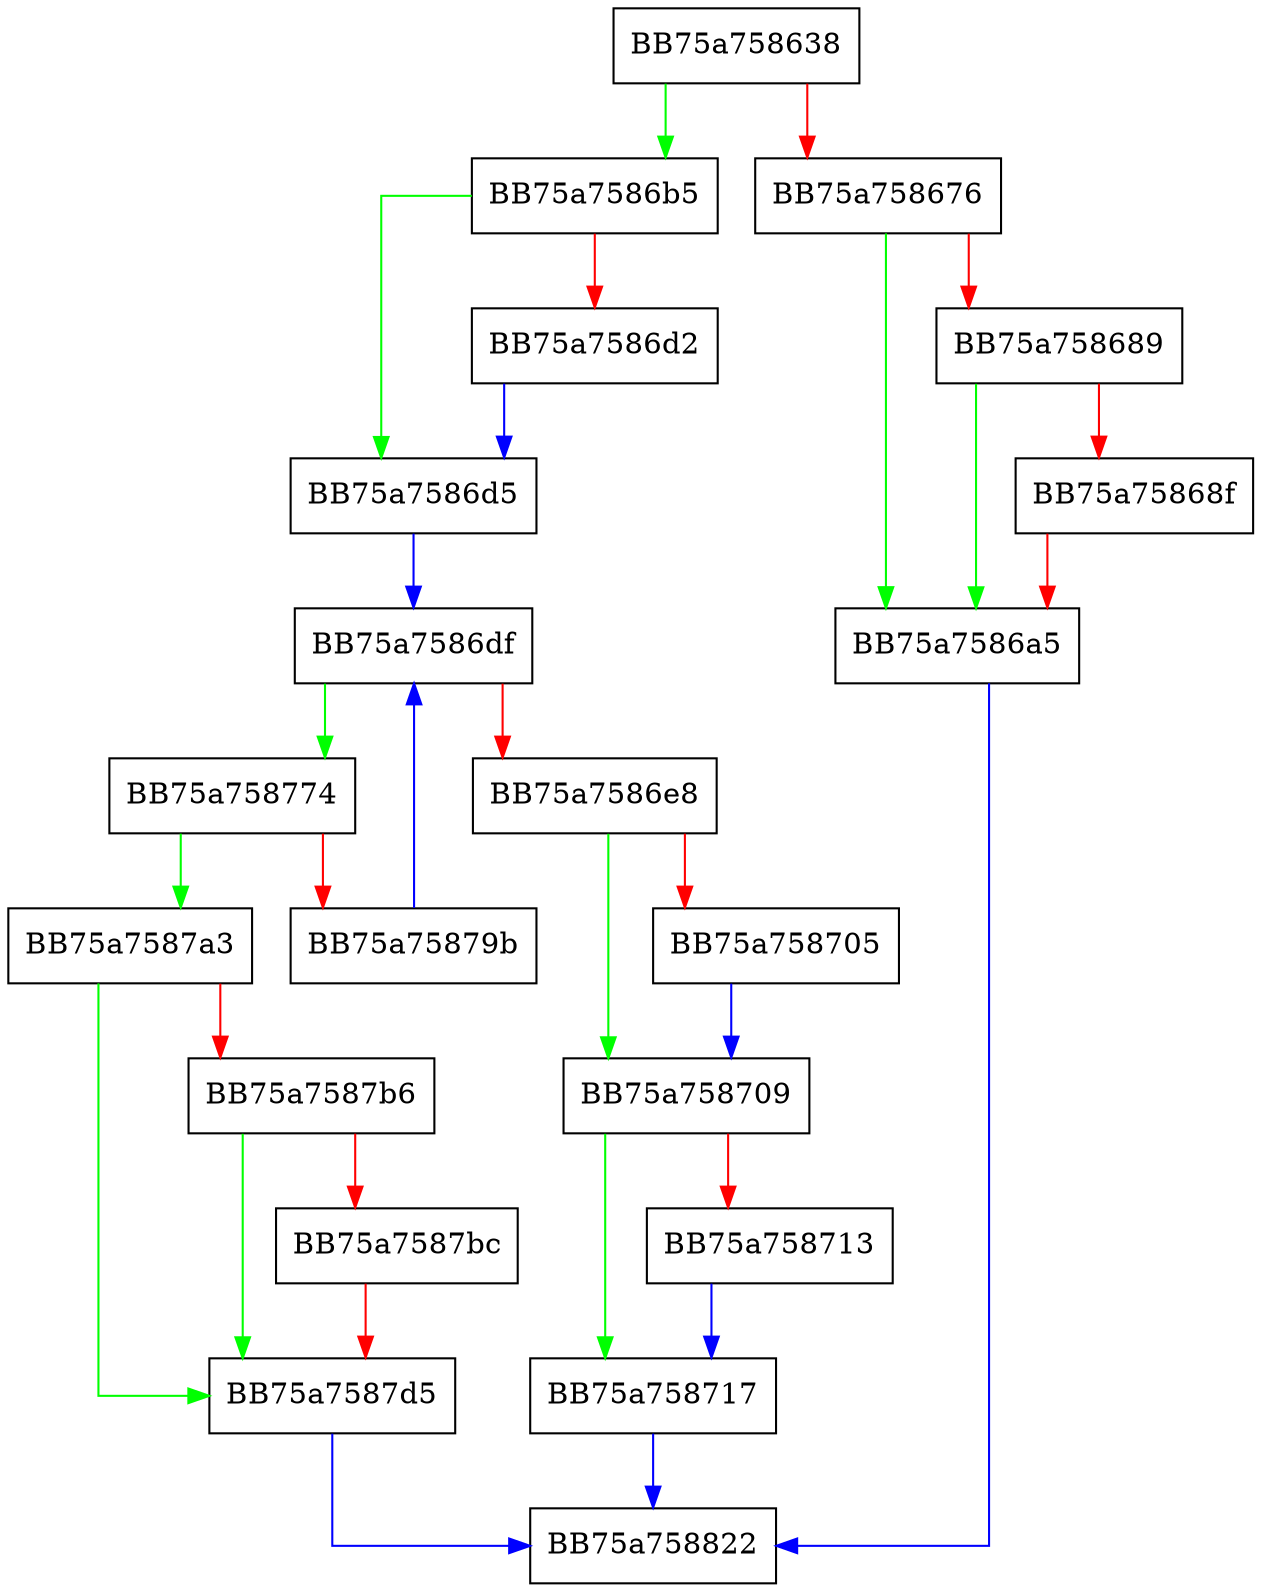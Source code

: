 digraph RegisterBmCloudContext {
  node [shape="box"];
  graph [splines=ortho];
  BB75a758638 -> BB75a7586b5 [color="green"];
  BB75a758638 -> BB75a758676 [color="red"];
  BB75a758676 -> BB75a7586a5 [color="green"];
  BB75a758676 -> BB75a758689 [color="red"];
  BB75a758689 -> BB75a7586a5 [color="green"];
  BB75a758689 -> BB75a75868f [color="red"];
  BB75a75868f -> BB75a7586a5 [color="red"];
  BB75a7586a5 -> BB75a758822 [color="blue"];
  BB75a7586b5 -> BB75a7586d5 [color="green"];
  BB75a7586b5 -> BB75a7586d2 [color="red"];
  BB75a7586d2 -> BB75a7586d5 [color="blue"];
  BB75a7586d5 -> BB75a7586df [color="blue"];
  BB75a7586df -> BB75a758774 [color="green"];
  BB75a7586df -> BB75a7586e8 [color="red"];
  BB75a7586e8 -> BB75a758709 [color="green"];
  BB75a7586e8 -> BB75a758705 [color="red"];
  BB75a758705 -> BB75a758709 [color="blue"];
  BB75a758709 -> BB75a758717 [color="green"];
  BB75a758709 -> BB75a758713 [color="red"];
  BB75a758713 -> BB75a758717 [color="blue"];
  BB75a758717 -> BB75a758822 [color="blue"];
  BB75a758774 -> BB75a7587a3 [color="green"];
  BB75a758774 -> BB75a75879b [color="red"];
  BB75a75879b -> BB75a7586df [color="blue"];
  BB75a7587a3 -> BB75a7587d5 [color="green"];
  BB75a7587a3 -> BB75a7587b6 [color="red"];
  BB75a7587b6 -> BB75a7587d5 [color="green"];
  BB75a7587b6 -> BB75a7587bc [color="red"];
  BB75a7587bc -> BB75a7587d5 [color="red"];
  BB75a7587d5 -> BB75a758822 [color="blue"];
}